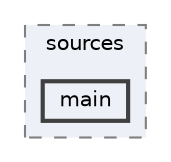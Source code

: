 digraph "app/sources/main"
{
 // LATEX_PDF_SIZE
  bgcolor="transparent";
  edge [fontname=Helvetica,fontsize=10,labelfontname=Helvetica,labelfontsize=10];
  node [fontname=Helvetica,fontsize=10,shape=box,height=0.2,width=0.4];
  compound=true
  subgraph clusterdir_3f48404d21ee623985261530746c4ec3 {
    graph [ bgcolor="#edf0f7", pencolor="grey50", label="sources", fontname=Helvetica,fontsize=10 style="filled,dashed", URL="dir_3f48404d21ee623985261530746c4ec3.html",tooltip=""]
  dir_b1b65e5ab40a4e4c6294cd6bfd700497 [label="main", fillcolor="#edf0f7", color="grey25", style="filled,bold", URL="dir_b1b65e5ab40a4e4c6294cd6bfd700497.html",tooltip=""];
  }
}
